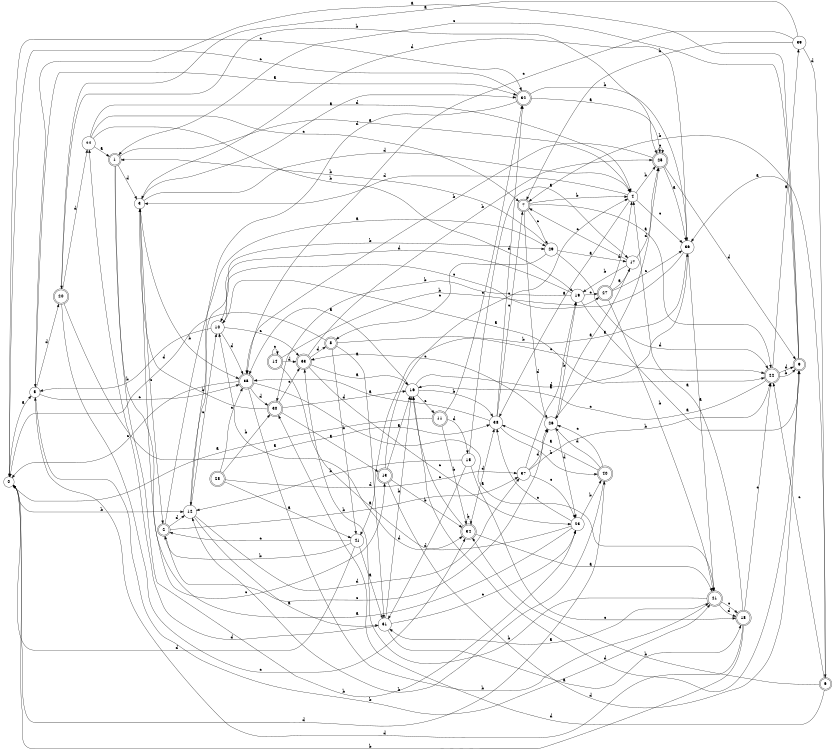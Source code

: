 digraph n34_4 {
__start0 [label="" shape="none"];

rankdir=LR;
size="8,5";

s0 [style="filled", color="black", fillcolor="white" shape="circle", label="0"];
s1 [style="rounded,filled", color="black", fillcolor="white" shape="doublecircle", label="1"];
s2 [style="rounded,filled", color="black", fillcolor="white" shape="doublecircle", label="2"];
s3 [style="filled", color="black", fillcolor="white" shape="circle", label="3"];
s4 [style="filled", color="black", fillcolor="white" shape="circle", label="4"];
s5 [style="filled", color="black", fillcolor="white" shape="circle", label="5"];
s6 [style="rounded,filled", color="black", fillcolor="white" shape="doublecircle", label="6"];
s7 [style="rounded,filled", color="black", fillcolor="white" shape="doublecircle", label="7"];
s8 [style="rounded,filled", color="black", fillcolor="white" shape="doublecircle", label="8"];
s9 [style="rounded,filled", color="black", fillcolor="white" shape="doublecircle", label="9"];
s10 [style="filled", color="black", fillcolor="white" shape="circle", label="10"];
s11 [style="rounded,filled", color="black", fillcolor="white" shape="doublecircle", label="11"];
s12 [style="filled", color="black", fillcolor="white" shape="circle", label="12"];
s13 [style="rounded,filled", color="black", fillcolor="white" shape="doublecircle", label="13"];
s14 [style="rounded,filled", color="black", fillcolor="white" shape="doublecircle", label="14"];
s15 [style="filled", color="black", fillcolor="white" shape="circle", label="15"];
s16 [style="filled", color="black", fillcolor="white" shape="circle", label="16"];
s17 [style="filled", color="black", fillcolor="white" shape="circle", label="17"];
s18 [style="rounded,filled", color="black", fillcolor="white" shape="doublecircle", label="18"];
s19 [style="filled", color="black", fillcolor="white" shape="circle", label="19"];
s20 [style="rounded,filled", color="black", fillcolor="white" shape="doublecircle", label="20"];
s21 [style="rounded,filled", color="black", fillcolor="white" shape="doublecircle", label="21"];
s22 [style="rounded,filled", color="black", fillcolor="white" shape="doublecircle", label="22"];
s23 [style="filled", color="black", fillcolor="white" shape="circle", label="23"];
s24 [style="filled", color="black", fillcolor="white" shape="circle", label="24"];
s25 [style="rounded,filled", color="black", fillcolor="white" shape="doublecircle", label="25"];
s26 [style="filled", color="black", fillcolor="white" shape="circle", label="26"];
s27 [style="rounded,filled", color="black", fillcolor="white" shape="doublecircle", label="27"];
s28 [style="rounded,filled", color="black", fillcolor="white" shape="doublecircle", label="28"];
s29 [style="filled", color="black", fillcolor="white" shape="circle", label="29"];
s30 [style="rounded,filled", color="black", fillcolor="white" shape="doublecircle", label="30"];
s31 [style="filled", color="black", fillcolor="white" shape="circle", label="31"];
s32 [style="rounded,filled", color="black", fillcolor="white" shape="doublecircle", label="32"];
s33 [style="rounded,filled", color="black", fillcolor="white" shape="doublecircle", label="33"];
s34 [style="rounded,filled", color="black", fillcolor="white" shape="doublecircle", label="34"];
s35 [style="rounded,filled", color="black", fillcolor="white" shape="doublecircle", label="35"];
s36 [style="filled", color="black", fillcolor="white" shape="circle", label="36"];
s37 [style="filled", color="black", fillcolor="white" shape="circle", label="37"];
s38 [style="filled", color="black", fillcolor="white" shape="circle", label="38"];
s39 [style="filled", color="black", fillcolor="white" shape="circle", label="39"];
s40 [style="rounded,filled", color="black", fillcolor="white" shape="doublecircle", label="40"];
s41 [style="filled", color="black", fillcolor="white" shape="circle", label="41"];
s0 -> s5 [label="a"];
s0 -> s12 [label="b"];
s0 -> s32 [label="c"];
s0 -> s40 [label="d"];
s1 -> s4 [label="a"];
s1 -> s23 [label="b"];
s1 -> s13 [label="c"];
s1 -> s3 [label="d"];
s2 -> s29 [label="a"];
s2 -> s37 [label="b"];
s2 -> s26 [label="c"];
s2 -> s12 [label="d"];
s3 -> s32 [label="a"];
s3 -> s35 [label="b"];
s3 -> s2 [label="c"];
s3 -> s4 [label="d"];
s4 -> s38 [label="a"];
s4 -> s25 [label="b"];
s4 -> s36 [label="c"];
s4 -> s3 [label="d"];
s5 -> s32 [label="a"];
s5 -> s21 [label="b"];
s5 -> s35 [label="c"];
s5 -> s20 [label="d"];
s6 -> s36 [label="a"];
s6 -> s34 [label="b"];
s6 -> s22 [label="c"];
s6 -> s30 [label="d"];
s7 -> s22 [label="a"];
s7 -> s4 [label="b"];
s7 -> s29 [label="c"];
s7 -> s26 [label="d"];
s8 -> s31 [label="a"];
s8 -> s41 [label="b"];
s8 -> s22 [label="c"];
s8 -> s0 [label="d"];
s9 -> s5 [label="a"];
s9 -> s7 [label="b"];
s9 -> s1 [label="c"];
s9 -> s16 [label="d"];
s10 -> s22 [label="a"];
s10 -> s5 [label="b"];
s10 -> s33 [label="c"];
s10 -> s35 [label="d"];
s11 -> s0 [label="a"];
s11 -> s34 [label="b"];
s11 -> s32 [label="c"];
s11 -> s15 [label="d"];
s12 -> s31 [label="a"];
s12 -> s29 [label="b"];
s12 -> s10 [label="c"];
s12 -> s37 [label="d"];
s13 -> s16 [label="a"];
s13 -> s34 [label="b"];
s13 -> s4 [label="c"];
s13 -> s9 [label="d"];
s14 -> s34 [label="a"];
s14 -> s27 [label="b"];
s14 -> s14 [label="c"];
s14 -> s33 [label="d"];
s15 -> s17 [label="a"];
s15 -> s12 [label="b"];
s15 -> s18 [label="c"];
s15 -> s31 [label="d"];
s16 -> s35 [label="a"];
s16 -> s38 [label="b"];
s16 -> s11 [label="c"];
s16 -> s36 [label="d"];
s17 -> s26 [label="a"];
s17 -> s19 [label="b"];
s17 -> s7 [label="c"];
s17 -> s25 [label="d"];
s18 -> s4 [label="a"];
s18 -> s0 [label="b"];
s18 -> s22 [label="c"];
s18 -> s5 [label="d"];
s19 -> s9 [label="a"];
s19 -> s30 [label="b"];
s19 -> s27 [label="c"];
s19 -> s10 [label="d"];
s20 -> s38 [label="a"];
s20 -> s25 [label="b"];
s20 -> s34 [label="c"];
s20 -> s24 [label="d"];
s21 -> s31 [label="a"];
s21 -> s33 [label="b"];
s21 -> s18 [label="c"];
s21 -> s18 [label="d"];
s22 -> s39 [label="a"];
s22 -> s9 [label="b"];
s22 -> s16 [label="c"];
s22 -> s9 [label="d"];
s23 -> s3 [label="a"];
s23 -> s40 [label="b"];
s23 -> s38 [label="c"];
s23 -> s10 [label="d"];
s24 -> s1 [label="a"];
s24 -> s19 [label="b"];
s24 -> s7 [label="c"];
s24 -> s4 [label="d"];
s25 -> s36 [label="a"];
s25 -> s35 [label="b"];
s25 -> s25 [label="c"];
s25 -> s9 [label="d"];
s26 -> s25 [label="a"];
s26 -> s19 [label="b"];
s26 -> s33 [label="c"];
s26 -> s23 [label="d"];
s27 -> s17 [label="a"];
s27 -> s21 [label="b"];
s27 -> s36 [label="c"];
s27 -> s4 [label="d"];
s28 -> s41 [label="a"];
s28 -> s30 [label="b"];
s28 -> s35 [label="c"];
s28 -> s37 [label="d"];
s29 -> s17 [label="a"];
s29 -> s1 [label="b"];
s29 -> s8 [label="c"];
s29 -> s22 [label="d"];
s30 -> s13 [label="a"];
s30 -> s3 [label="b"];
s30 -> s33 [label="c"];
s30 -> s16 [label="d"];
s31 -> s18 [label="a"];
s31 -> s16 [label="b"];
s31 -> s23 [label="c"];
s31 -> s24 [label="d"];
s32 -> s25 [label="a"];
s32 -> s36 [label="b"];
s32 -> s0 [label="c"];
s32 -> s12 [label="d"];
s33 -> s16 [label="a"];
s33 -> s25 [label="b"];
s33 -> s23 [label="c"];
s33 -> s8 [label="d"];
s34 -> s21 [label="a"];
s34 -> s34 [label="b"];
s34 -> s16 [label="c"];
s34 -> s38 [label="d"];
s35 -> s21 [label="a"];
s35 -> s21 [label="b"];
s35 -> s0 [label="c"];
s35 -> s30 [label="d"];
s36 -> s21 [label="a"];
s36 -> s41 [label="b"];
s36 -> s10 [label="c"];
s36 -> s3 [label="d"];
s37 -> s19 [label="a"];
s37 -> s22 [label="b"];
s37 -> s23 [label="c"];
s37 -> s26 [label="d"];
s38 -> s35 [label="a"];
s38 -> s40 [label="b"];
s38 -> s7 [label="c"];
s38 -> s32 [label="d"];
s39 -> s20 [label="a"];
s39 -> s7 [label="b"];
s39 -> s35 [label="c"];
s39 -> s6 [label="d"];
s40 -> s38 [label="a"];
s40 -> s12 [label="b"];
s40 -> s26 [label="c"];
s40 -> s26 [label="d"];
s41 -> s31 [label="a"];
s41 -> s2 [label="b"];
s41 -> s2 [label="c"];
s41 -> s0 [label="d"];

}